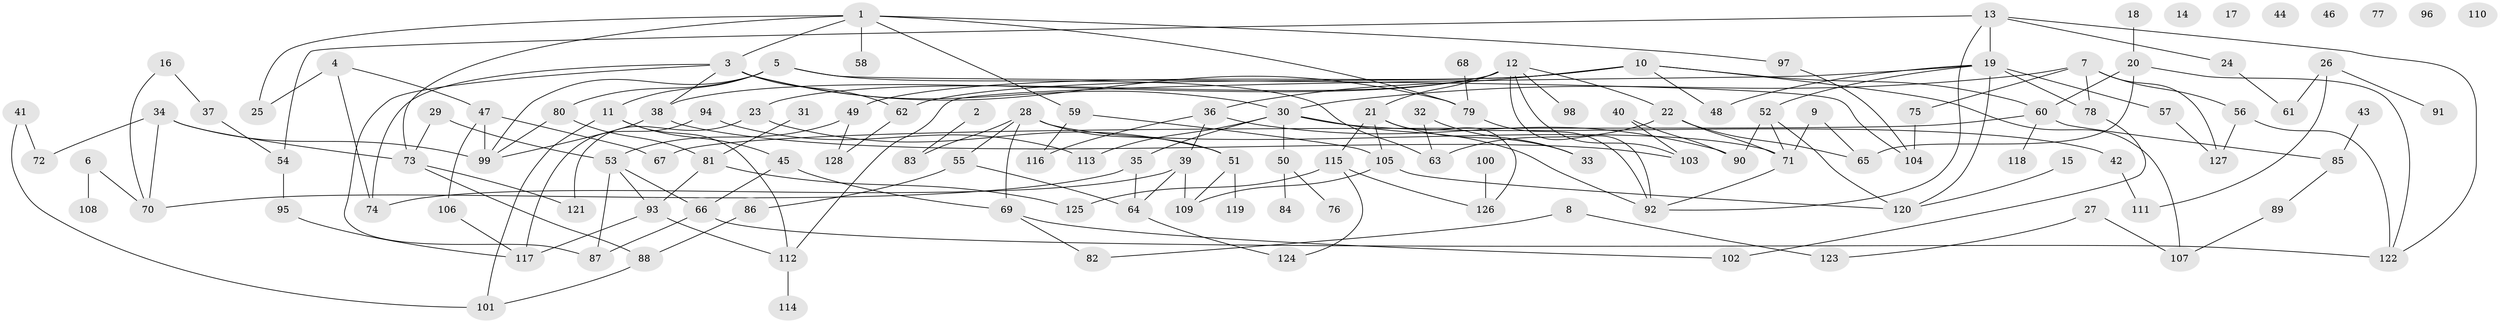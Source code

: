 // Generated by graph-tools (version 1.1) at 2025/00/03/09/25 03:00:41]
// undirected, 128 vertices, 181 edges
graph export_dot {
graph [start="1"]
  node [color=gray90,style=filled];
  1;
  2;
  3;
  4;
  5;
  6;
  7;
  8;
  9;
  10;
  11;
  12;
  13;
  14;
  15;
  16;
  17;
  18;
  19;
  20;
  21;
  22;
  23;
  24;
  25;
  26;
  27;
  28;
  29;
  30;
  31;
  32;
  33;
  34;
  35;
  36;
  37;
  38;
  39;
  40;
  41;
  42;
  43;
  44;
  45;
  46;
  47;
  48;
  49;
  50;
  51;
  52;
  53;
  54;
  55;
  56;
  57;
  58;
  59;
  60;
  61;
  62;
  63;
  64;
  65;
  66;
  67;
  68;
  69;
  70;
  71;
  72;
  73;
  74;
  75;
  76;
  77;
  78;
  79;
  80;
  81;
  82;
  83;
  84;
  85;
  86;
  87;
  88;
  89;
  90;
  91;
  92;
  93;
  94;
  95;
  96;
  97;
  98;
  99;
  100;
  101;
  102;
  103;
  104;
  105;
  106;
  107;
  108;
  109;
  110;
  111;
  112;
  113;
  114;
  115;
  116;
  117;
  118;
  119;
  120;
  121;
  122;
  123;
  124;
  125;
  126;
  127;
  128;
  1 -- 3;
  1 -- 25;
  1 -- 58;
  1 -- 59;
  1 -- 73;
  1 -- 79;
  1 -- 97;
  2 -- 83;
  3 -- 30;
  3 -- 38;
  3 -- 62;
  3 -- 74;
  3 -- 79;
  3 -- 87;
  4 -- 25;
  4 -- 47;
  4 -- 74;
  5 -- 11;
  5 -- 63;
  5 -- 80;
  5 -- 99;
  5 -- 104;
  6 -- 70;
  6 -- 108;
  7 -- 30;
  7 -- 56;
  7 -- 75;
  7 -- 78;
  7 -- 127;
  8 -- 82;
  8 -- 123;
  9 -- 65;
  9 -- 71;
  10 -- 36;
  10 -- 48;
  10 -- 49;
  10 -- 60;
  10 -- 62;
  10 -- 107;
  11 -- 45;
  11 -- 101;
  11 -- 112;
  12 -- 21;
  12 -- 22;
  12 -- 23;
  12 -- 38;
  12 -- 92;
  12 -- 98;
  12 -- 103;
  13 -- 19;
  13 -- 24;
  13 -- 54;
  13 -- 92;
  13 -- 122;
  15 -- 120;
  16 -- 37;
  16 -- 70;
  18 -- 20;
  19 -- 48;
  19 -- 52;
  19 -- 57;
  19 -- 78;
  19 -- 112;
  19 -- 120;
  20 -- 60;
  20 -- 65;
  20 -- 122;
  21 -- 33;
  21 -- 105;
  21 -- 115;
  21 -- 126;
  22 -- 63;
  22 -- 65;
  22 -- 71;
  23 -- 51;
  23 -- 121;
  24 -- 61;
  26 -- 61;
  26 -- 91;
  26 -- 111;
  27 -- 107;
  27 -- 123;
  28 -- 51;
  28 -- 55;
  28 -- 69;
  28 -- 71;
  28 -- 83;
  29 -- 53;
  29 -- 73;
  30 -- 35;
  30 -- 42;
  30 -- 50;
  30 -- 92;
  30 -- 113;
  31 -- 81;
  32 -- 33;
  32 -- 63;
  34 -- 70;
  34 -- 72;
  34 -- 73;
  34 -- 99;
  35 -- 64;
  35 -- 70;
  36 -- 39;
  36 -- 90;
  36 -- 116;
  37 -- 54;
  38 -- 99;
  38 -- 103;
  39 -- 64;
  39 -- 74;
  39 -- 109;
  40 -- 90;
  40 -- 103;
  41 -- 72;
  41 -- 101;
  42 -- 111;
  43 -- 85;
  45 -- 66;
  45 -- 69;
  47 -- 67;
  47 -- 99;
  47 -- 106;
  49 -- 53;
  49 -- 128;
  50 -- 76;
  50 -- 84;
  51 -- 109;
  51 -- 119;
  52 -- 71;
  52 -- 90;
  52 -- 120;
  53 -- 66;
  53 -- 87;
  53 -- 93;
  54 -- 95;
  55 -- 64;
  55 -- 86;
  56 -- 122;
  56 -- 127;
  57 -- 127;
  59 -- 105;
  59 -- 116;
  60 -- 67;
  60 -- 85;
  60 -- 118;
  62 -- 128;
  64 -- 124;
  66 -- 87;
  66 -- 122;
  68 -- 79;
  69 -- 82;
  69 -- 102;
  71 -- 92;
  73 -- 88;
  73 -- 121;
  75 -- 104;
  78 -- 102;
  79 -- 92;
  80 -- 81;
  80 -- 99;
  81 -- 93;
  81 -- 125;
  85 -- 89;
  86 -- 88;
  88 -- 101;
  89 -- 107;
  93 -- 112;
  93 -- 117;
  94 -- 113;
  94 -- 117;
  95 -- 117;
  97 -- 104;
  100 -- 126;
  105 -- 109;
  105 -- 120;
  106 -- 117;
  112 -- 114;
  115 -- 124;
  115 -- 125;
  115 -- 126;
}
